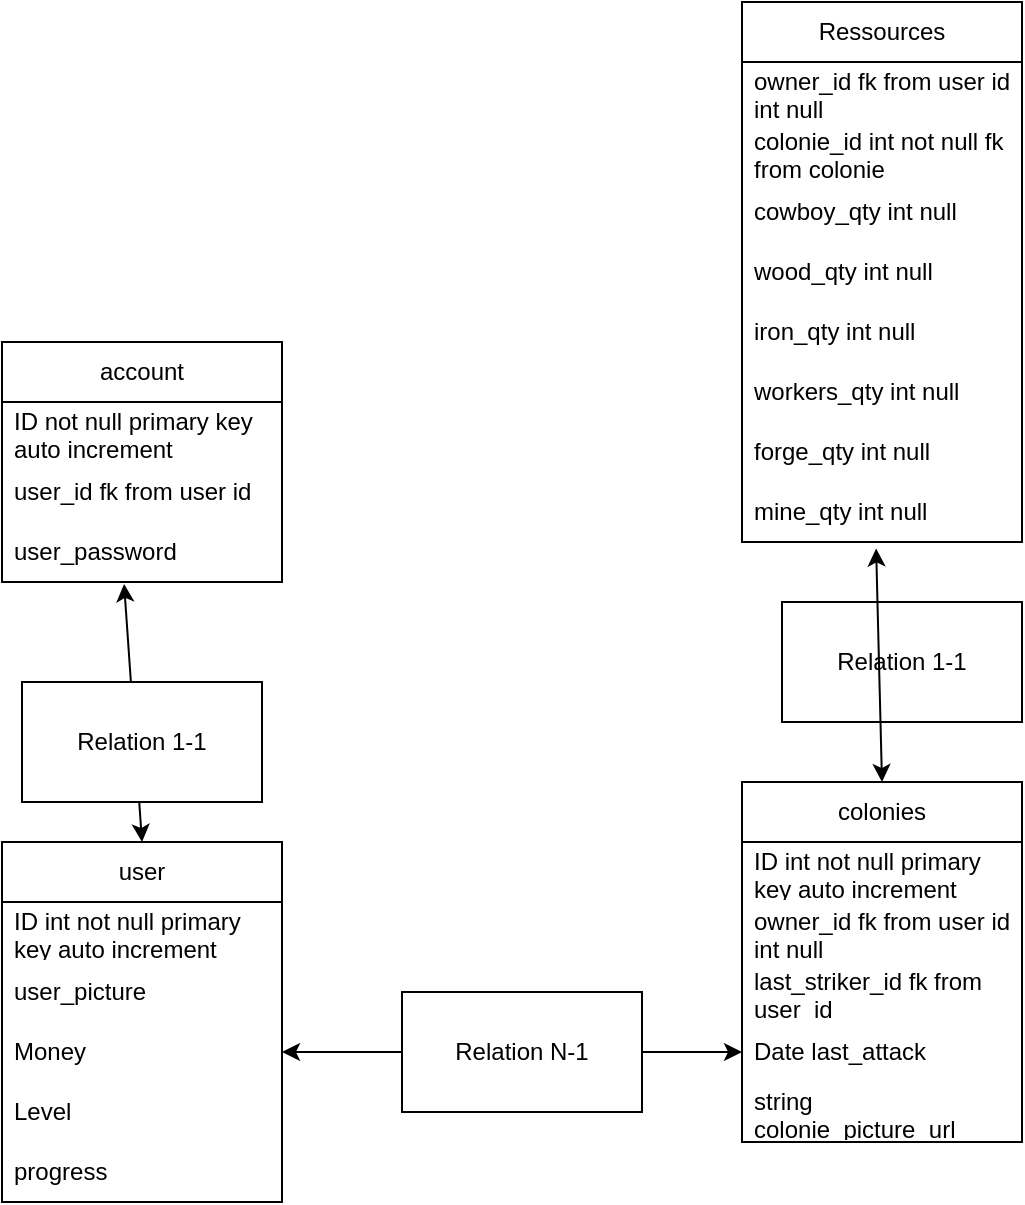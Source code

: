 <mxfile version="21.6.1" type="github">
  <diagram name="Page-1" id="kPPFRaF9VMyvjgiS925B">
    <mxGraphModel dx="1613" dy="1823" grid="1" gridSize="10" guides="1" tooltips="1" connect="1" arrows="1" fold="1" page="1" pageScale="1" pageWidth="827" pageHeight="1169" math="0" shadow="0">
      <root>
        <mxCell id="0" />
        <mxCell id="1" parent="0" />
        <mxCell id="fBOP_-MurM9MZnylX2GK-1" value="user" style="swimlane;fontStyle=0;childLayout=stackLayout;horizontal=1;startSize=30;horizontalStack=0;resizeParent=1;resizeParentMax=0;resizeLast=0;collapsible=1;marginBottom=0;whiteSpace=wrap;html=1;" vertex="1" parent="1">
          <mxGeometry x="90" y="170" width="140" height="180" as="geometry" />
        </mxCell>
        <mxCell id="fBOP_-MurM9MZnylX2GK-2" value="ID int not null primary key auto increment " style="text;strokeColor=none;fillColor=none;align=left;verticalAlign=middle;spacingLeft=4;spacingRight=4;overflow=hidden;points=[[0,0.5],[1,0.5]];portConstraint=eastwest;rotatable=0;whiteSpace=wrap;html=1;" vertex="1" parent="fBOP_-MurM9MZnylX2GK-1">
          <mxGeometry y="30" width="140" height="30" as="geometry" />
        </mxCell>
        <mxCell id="fBOP_-MurM9MZnylX2GK-34" value="user_picture" style="text;strokeColor=none;fillColor=none;align=left;verticalAlign=middle;spacingLeft=4;spacingRight=4;overflow=hidden;points=[[0,0.5],[1,0.5]];portConstraint=eastwest;rotatable=0;whiteSpace=wrap;html=1;" vertex="1" parent="fBOP_-MurM9MZnylX2GK-1">
          <mxGeometry y="60" width="140" height="30" as="geometry" />
        </mxCell>
        <mxCell id="fBOP_-MurM9MZnylX2GK-3" value="Money" style="text;strokeColor=none;fillColor=none;align=left;verticalAlign=middle;spacingLeft=4;spacingRight=4;overflow=hidden;points=[[0,0.5],[1,0.5]];portConstraint=eastwest;rotatable=0;whiteSpace=wrap;html=1;" vertex="1" parent="fBOP_-MurM9MZnylX2GK-1">
          <mxGeometry y="90" width="140" height="30" as="geometry" />
        </mxCell>
        <mxCell id="fBOP_-MurM9MZnylX2GK-32" value="Level" style="text;strokeColor=none;fillColor=none;align=left;verticalAlign=middle;spacingLeft=4;spacingRight=4;overflow=hidden;points=[[0,0.5],[1,0.5]];portConstraint=eastwest;rotatable=0;whiteSpace=wrap;html=1;" vertex="1" parent="fBOP_-MurM9MZnylX2GK-1">
          <mxGeometry y="120" width="140" height="30" as="geometry" />
        </mxCell>
        <mxCell id="fBOP_-MurM9MZnylX2GK-4" value="progress" style="text;strokeColor=none;fillColor=none;align=left;verticalAlign=middle;spacingLeft=4;spacingRight=4;overflow=hidden;points=[[0,0.5],[1,0.5]];portConstraint=eastwest;rotatable=0;whiteSpace=wrap;html=1;" vertex="1" parent="fBOP_-MurM9MZnylX2GK-1">
          <mxGeometry y="150" width="140" height="30" as="geometry" />
        </mxCell>
        <mxCell id="fBOP_-MurM9MZnylX2GK-7" value="account" style="swimlane;fontStyle=0;childLayout=stackLayout;horizontal=1;startSize=30;horizontalStack=0;resizeParent=1;resizeParentMax=0;resizeLast=0;collapsible=1;marginBottom=0;whiteSpace=wrap;html=1;" vertex="1" parent="1">
          <mxGeometry x="90" y="-80" width="140" height="120" as="geometry" />
        </mxCell>
        <mxCell id="fBOP_-MurM9MZnylX2GK-8" value="ID not null primary key auto increment " style="text;strokeColor=none;fillColor=none;align=left;verticalAlign=middle;spacingLeft=4;spacingRight=4;overflow=hidden;points=[[0,0.5],[1,0.5]];portConstraint=eastwest;rotatable=0;whiteSpace=wrap;html=1;" vertex="1" parent="fBOP_-MurM9MZnylX2GK-7">
          <mxGeometry y="30" width="140" height="30" as="geometry" />
        </mxCell>
        <mxCell id="fBOP_-MurM9MZnylX2GK-9" value="user_id fk from user id" style="text;strokeColor=none;fillColor=none;align=left;verticalAlign=middle;spacingLeft=4;spacingRight=4;overflow=hidden;points=[[0,0.5],[1,0.5]];portConstraint=eastwest;rotatable=0;whiteSpace=wrap;html=1;" vertex="1" parent="fBOP_-MurM9MZnylX2GK-7">
          <mxGeometry y="60" width="140" height="30" as="geometry" />
        </mxCell>
        <mxCell id="fBOP_-MurM9MZnylX2GK-13" value="user_password" style="text;strokeColor=none;fillColor=none;align=left;verticalAlign=middle;spacingLeft=4;spacingRight=4;overflow=hidden;points=[[0,0.5],[1,0.5]];portConstraint=eastwest;rotatable=0;whiteSpace=wrap;html=1;" vertex="1" parent="fBOP_-MurM9MZnylX2GK-7">
          <mxGeometry y="90" width="140" height="30" as="geometry" />
        </mxCell>
        <mxCell id="fBOP_-MurM9MZnylX2GK-19" value="" style="endArrow=classic;startArrow=classic;html=1;rounded=0;entryX=0.436;entryY=1.033;entryDx=0;entryDy=0;entryPerimeter=0;exitX=0.5;exitY=0;exitDx=0;exitDy=0;" edge="1" parent="1" source="fBOP_-MurM9MZnylX2GK-1" target="fBOP_-MurM9MZnylX2GK-13">
          <mxGeometry width="50" height="50" relative="1" as="geometry">
            <mxPoint x="390" y="80" as="sourcePoint" />
            <mxPoint x="440" y="30" as="targetPoint" />
          </mxGeometry>
        </mxCell>
        <mxCell id="fBOP_-MurM9MZnylX2GK-15" value="Relation 1-1" style="rounded=0;whiteSpace=wrap;html=1;" vertex="1" parent="1">
          <mxGeometry x="100" y="90" width="120" height="60" as="geometry" />
        </mxCell>
        <mxCell id="fBOP_-MurM9MZnylX2GK-20" value="colonies" style="swimlane;fontStyle=0;childLayout=stackLayout;horizontal=1;startSize=30;horizontalStack=0;resizeParent=1;resizeParentMax=0;resizeLast=0;collapsible=1;marginBottom=0;whiteSpace=wrap;html=1;" vertex="1" parent="1">
          <mxGeometry x="460" y="140" width="140" height="180" as="geometry" />
        </mxCell>
        <mxCell id="fBOP_-MurM9MZnylX2GK-21" value="ID int not null primary key auto increment " style="text;strokeColor=none;fillColor=none;align=left;verticalAlign=middle;spacingLeft=4;spacingRight=4;overflow=hidden;points=[[0,0.5],[1,0.5]];portConstraint=eastwest;rotatable=0;whiteSpace=wrap;html=1;" vertex="1" parent="fBOP_-MurM9MZnylX2GK-20">
          <mxGeometry y="30" width="140" height="30" as="geometry" />
        </mxCell>
        <mxCell id="fBOP_-MurM9MZnylX2GK-25" value="owner_id fk from user id int null" style="text;strokeColor=none;fillColor=none;align=left;verticalAlign=middle;spacingLeft=4;spacingRight=4;overflow=hidden;points=[[0,0.5],[1,0.5]];portConstraint=eastwest;rotatable=0;whiteSpace=wrap;html=1;" vertex="1" parent="fBOP_-MurM9MZnylX2GK-20">
          <mxGeometry y="60" width="140" height="30" as="geometry" />
        </mxCell>
        <mxCell id="fBOP_-MurM9MZnylX2GK-37" value="last_striker_id fk from user_id" style="text;strokeColor=none;fillColor=none;align=left;verticalAlign=middle;spacingLeft=4;spacingRight=4;overflow=hidden;points=[[0,0.5],[1,0.5]];portConstraint=eastwest;rotatable=0;whiteSpace=wrap;html=1;" vertex="1" parent="fBOP_-MurM9MZnylX2GK-20">
          <mxGeometry y="90" width="140" height="30" as="geometry" />
        </mxCell>
        <mxCell id="fBOP_-MurM9MZnylX2GK-38" value="Date last_attack" style="text;strokeColor=none;fillColor=none;align=left;verticalAlign=middle;spacingLeft=4;spacingRight=4;overflow=hidden;points=[[0,0.5],[1,0.5]];portConstraint=eastwest;rotatable=0;whiteSpace=wrap;html=1;" vertex="1" parent="fBOP_-MurM9MZnylX2GK-20">
          <mxGeometry y="120" width="140" height="30" as="geometry" />
        </mxCell>
        <mxCell id="fBOP_-MurM9MZnylX2GK-35" value="string colonie_picture_url" style="text;strokeColor=none;fillColor=none;align=left;verticalAlign=middle;spacingLeft=4;spacingRight=4;overflow=hidden;points=[[0,0.5],[1,0.5]];portConstraint=eastwest;rotatable=0;whiteSpace=wrap;html=1;" vertex="1" parent="fBOP_-MurM9MZnylX2GK-20">
          <mxGeometry y="150" width="140" height="30" as="geometry" />
        </mxCell>
        <mxCell id="fBOP_-MurM9MZnylX2GK-36" value="" style="endArrow=classic;startArrow=classic;html=1;rounded=0;entryX=0;entryY=0.5;entryDx=0;entryDy=0;exitX=1;exitY=0.5;exitDx=0;exitDy=0;" edge="1" parent="1" source="fBOP_-MurM9MZnylX2GK-3" target="fBOP_-MurM9MZnylX2GK-38">
          <mxGeometry width="50" height="50" relative="1" as="geometry">
            <mxPoint x="230" y="275" as="sourcePoint" />
            <mxPoint x="460" y="275" as="targetPoint" />
          </mxGeometry>
        </mxCell>
        <mxCell id="fBOP_-MurM9MZnylX2GK-24" value="Relation N-1" style="rounded=0;whiteSpace=wrap;html=1;" vertex="1" parent="1">
          <mxGeometry x="290" y="245" width="120" height="60" as="geometry" />
        </mxCell>
        <mxCell id="fBOP_-MurM9MZnylX2GK-41" value="Ressources" style="swimlane;fontStyle=0;childLayout=stackLayout;horizontal=1;startSize=30;horizontalStack=0;resizeParent=1;resizeParentMax=0;resizeLast=0;collapsible=1;marginBottom=0;whiteSpace=wrap;html=1;" vertex="1" parent="1">
          <mxGeometry x="460" y="-250" width="140" height="270" as="geometry" />
        </mxCell>
        <mxCell id="fBOP_-MurM9MZnylX2GK-43" value="owner_id fk from user id int null" style="text;strokeColor=none;fillColor=none;align=left;verticalAlign=middle;spacingLeft=4;spacingRight=4;overflow=hidden;points=[[0,0.5],[1,0.5]];portConstraint=eastwest;rotatable=0;whiteSpace=wrap;html=1;" vertex="1" parent="fBOP_-MurM9MZnylX2GK-41">
          <mxGeometry y="30" width="140" height="30" as="geometry" />
        </mxCell>
        <mxCell id="fBOP_-MurM9MZnylX2GK-55" value="colonie_id int not null fk from colonie" style="text;strokeColor=none;fillColor=none;align=left;verticalAlign=middle;spacingLeft=4;spacingRight=4;overflow=hidden;points=[[0,0.5],[1,0.5]];portConstraint=eastwest;rotatable=0;whiteSpace=wrap;html=1;" vertex="1" parent="fBOP_-MurM9MZnylX2GK-41">
          <mxGeometry y="60" width="140" height="30" as="geometry" />
        </mxCell>
        <mxCell id="fBOP_-MurM9MZnylX2GK-47" value="cowboy_qty int null" style="text;strokeColor=none;fillColor=none;align=left;verticalAlign=middle;spacingLeft=4;spacingRight=4;overflow=hidden;points=[[0,0.5],[1,0.5]];portConstraint=eastwest;rotatable=0;whiteSpace=wrap;html=1;" vertex="1" parent="fBOP_-MurM9MZnylX2GK-41">
          <mxGeometry y="90" width="140" height="30" as="geometry" />
        </mxCell>
        <mxCell id="fBOP_-MurM9MZnylX2GK-48" value="wood_qty int null" style="text;strokeColor=none;fillColor=none;align=left;verticalAlign=middle;spacingLeft=4;spacingRight=4;overflow=hidden;points=[[0,0.5],[1,0.5]];portConstraint=eastwest;rotatable=0;whiteSpace=wrap;html=1;" vertex="1" parent="fBOP_-MurM9MZnylX2GK-41">
          <mxGeometry y="120" width="140" height="30" as="geometry" />
        </mxCell>
        <mxCell id="fBOP_-MurM9MZnylX2GK-49" value="&lt;div&gt;iron_qty int null&lt;/div&gt;" style="text;strokeColor=none;fillColor=none;align=left;verticalAlign=middle;spacingLeft=4;spacingRight=4;overflow=hidden;points=[[0,0.5],[1,0.5]];portConstraint=eastwest;rotatable=0;whiteSpace=wrap;html=1;" vertex="1" parent="fBOP_-MurM9MZnylX2GK-41">
          <mxGeometry y="150" width="140" height="30" as="geometry" />
        </mxCell>
        <mxCell id="fBOP_-MurM9MZnylX2GK-50" value="workers_qty int null" style="text;strokeColor=none;fillColor=none;align=left;verticalAlign=middle;spacingLeft=4;spacingRight=4;overflow=hidden;points=[[0,0.5],[1,0.5]];portConstraint=eastwest;rotatable=0;whiteSpace=wrap;html=1;" vertex="1" parent="fBOP_-MurM9MZnylX2GK-41">
          <mxGeometry y="180" width="140" height="30" as="geometry" />
        </mxCell>
        <mxCell id="fBOP_-MurM9MZnylX2GK-51" value="forge_qty int null" style="text;strokeColor=none;fillColor=none;align=left;verticalAlign=middle;spacingLeft=4;spacingRight=4;overflow=hidden;points=[[0,0.5],[1,0.5]];portConstraint=eastwest;rotatable=0;whiteSpace=wrap;html=1;" vertex="1" parent="fBOP_-MurM9MZnylX2GK-41">
          <mxGeometry y="210" width="140" height="30" as="geometry" />
        </mxCell>
        <mxCell id="fBOP_-MurM9MZnylX2GK-54" value="mine_qty int null" style="text;strokeColor=none;fillColor=none;align=left;verticalAlign=middle;spacingLeft=4;spacingRight=4;overflow=hidden;points=[[0,0.5],[1,0.5]];portConstraint=eastwest;rotatable=0;whiteSpace=wrap;html=1;" vertex="1" parent="fBOP_-MurM9MZnylX2GK-41">
          <mxGeometry y="240" width="140" height="30" as="geometry" />
        </mxCell>
        <mxCell id="fBOP_-MurM9MZnylX2GK-53" value="Relation 1-1" style="rounded=0;whiteSpace=wrap;html=1;" vertex="1" parent="1">
          <mxGeometry x="480" y="50" width="120" height="60" as="geometry" />
        </mxCell>
        <mxCell id="fBOP_-MurM9MZnylX2GK-52" value="" style="endArrow=classic;startArrow=classic;html=1;rounded=0;exitX=0.5;exitY=0;exitDx=0;exitDy=0;entryX=0.479;entryY=1.108;entryDx=0;entryDy=0;entryPerimeter=0;" edge="1" parent="1" source="fBOP_-MurM9MZnylX2GK-20" target="fBOP_-MurM9MZnylX2GK-54">
          <mxGeometry width="50" height="50" relative="1" as="geometry">
            <mxPoint x="299" y="-40" as="sourcePoint" />
            <mxPoint x="529" y="-10" as="targetPoint" />
          </mxGeometry>
        </mxCell>
      </root>
    </mxGraphModel>
  </diagram>
</mxfile>
